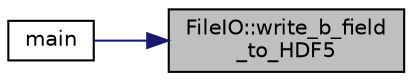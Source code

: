 digraph "FileIO::write_b_field_to_HDF5"
{
 // LATEX_PDF_SIZE
  edge [fontname="Helvetica",fontsize="10",labelfontname="Helvetica",labelfontsize="10"];
  node [fontname="Helvetica",fontsize="10",shape=record];
  rankdir="RL";
  Node1 [label="FileIO::write_b_field\l_to_HDF5",height=0.2,width=0.4,color="black", fillcolor="grey75", style="filled", fontcolor="black",tooltip="Writes a Magnetic Field components to file."];
  Node1 -> Node2 [dir="back",color="midnightblue",fontsize="10",style="solid"];
  Node2 [label="main",height=0.2,width=0.4,color="black", fillcolor="white", style="filled",URL="$pic_8cpp.html#ae66f6b31b5ad750f1fe042a706a4e3d4",tooltip=" "];
}
